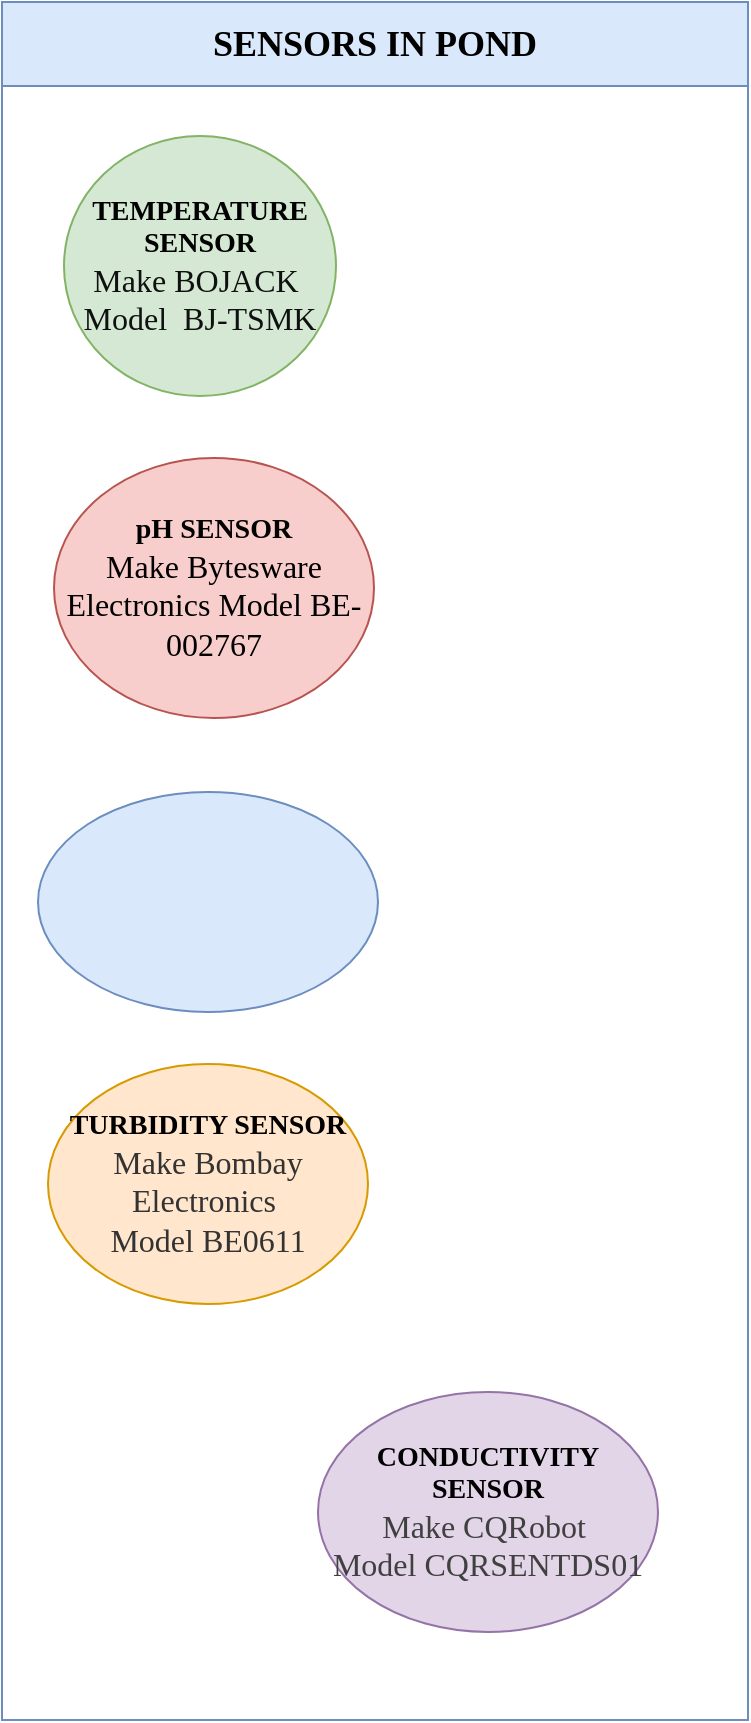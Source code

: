 <mxfile version="24.2.5" type="github">
  <diagram name="Page-1" id="qA_CTGMFHTZ-GcvoESF1">
    <mxGraphModel dx="778" dy="1487" grid="0" gridSize="10" guides="1" tooltips="1" connect="1" arrows="1" fold="1" page="1" pageScale="1" pageWidth="850" pageHeight="1100" math="0" shadow="0">
      <root>
        <mxCell id="0" />
        <mxCell id="1" parent="0" />
        <mxCell id="_zbsyM7X_HpeMC6Ni_a8-1" value="&lt;font style=&quot;font-size: 18px;&quot; face=&quot;Times New Roman&quot;&gt;SENSORS IN POND&lt;/font&gt;" style="swimlane;whiteSpace=wrap;html=1;hachureGap=4;fontFamily=Architects Daughter;fontSource=https%3A%2F%2Ffonts.googleapis.com%2Fcss%3Ffamily%3DArchitects%2BDaughter;startSize=42;fillColor=#dae8fc;strokeColor=#6c8ebf;" vertex="1" parent="1">
          <mxGeometry x="37" y="-1075" width="373" height="859" as="geometry" />
        </mxCell>
        <mxCell id="_zbsyM7X_HpeMC6Ni_a8-2" value="&lt;b&gt;&lt;font face=&quot;Times New Roman&quot; style=&quot;font-size: 14px;&quot;&gt;TEMPERATURE SENSOR&lt;/font&gt;&lt;/b&gt;&lt;div&gt;&lt;font face=&quot;yoXCy55yE_F0CgokuBOC&quot; size=&quot;3&quot; style=&quot;&quot; color=&quot;#0f1111&quot;&gt;Make BOJACK&amp;nbsp;&lt;/font&gt;&lt;/div&gt;&lt;div&gt;&lt;font face=&quot;yoXCy55yE_F0CgokuBOC&quot; size=&quot;3&quot; style=&quot;&quot; color=&quot;#0f1111&quot;&gt;Model&amp;nbsp; BJ-TSMK&lt;/font&gt;&lt;br&gt;&lt;/div&gt;" style="ellipse;whiteSpace=wrap;html=1;fillColor=#d5e8d4;strokeColor=#82b366;" vertex="1" parent="_zbsyM7X_HpeMC6Ni_a8-1">
          <mxGeometry x="31" y="67" width="136" height="130" as="geometry" />
        </mxCell>
        <mxCell id="_zbsyM7X_HpeMC6Ni_a8-3" value="&lt;b&gt;&lt;font face=&quot;Times New Roman&quot; style=&quot;font-size: 14px;&quot;&gt;pH SENSOR&lt;/font&gt;&lt;/b&gt;&lt;div&gt;&lt;span style=&quot;font-size: medium; background-color: initial;&quot;&gt;&lt;font face=&quot;xQ1v7T52P131shDl_5Uk&quot;&gt;Make Bytesware Electronics Model BE-002767&lt;/font&gt;&lt;/span&gt;&lt;/div&gt;" style="ellipse;whiteSpace=wrap;html=1;fillColor=#f8cecc;strokeColor=#b85450;" vertex="1" parent="_zbsyM7X_HpeMC6Ni_a8-1">
          <mxGeometry x="26" y="228" width="160" height="130" as="geometry" />
        </mxCell>
        <mxCell id="_zbsyM7X_HpeMC6Ni_a8-4" value="&lt;div style=&quot;line-height: 50%;&quot;&gt;&lt;p style=&quot;line-height: 50%;&quot; class=&quot;MsoNormal&quot;&gt;&lt;br&gt;&lt;/p&gt;&lt;/div&gt;" style="ellipse;whiteSpace=wrap;html=1;fillColor=#dae8fc;strokeColor=#6c8ebf;" vertex="1" parent="_zbsyM7X_HpeMC6Ni_a8-1">
          <mxGeometry x="18" y="395" width="170" height="110" as="geometry" />
        </mxCell>
        <mxCell id="_zbsyM7X_HpeMC6Ni_a8-5" value="&lt;b&gt;&lt;font face=&quot;Times New Roman&quot; style=&quot;font-size: 14px;&quot;&gt;TURBIDITY SENSOR&lt;/font&gt;&lt;/b&gt;&lt;div&gt;&lt;font face=&quot;YvmyOgYO3dONORoK35Ry&quot; size=&quot;3&quot; color=&quot;#333333&quot;&gt;Make Bombay Electronics&amp;nbsp;&lt;/font&gt;&lt;/div&gt;&lt;div&gt;&lt;font face=&quot;YvmyOgYO3dONORoK35Ry&quot; size=&quot;3&quot; color=&quot;#333333&quot;&gt;Model BE0611&lt;/font&gt;&lt;br&gt;&lt;/div&gt;" style="ellipse;whiteSpace=wrap;html=1;fillColor=#ffe6cc;strokeColor=#d79b00;" vertex="1" parent="_zbsyM7X_HpeMC6Ni_a8-1">
          <mxGeometry x="23" y="531" width="160" height="120" as="geometry" />
        </mxCell>
        <mxCell id="_zbsyM7X_HpeMC6Ni_a8-6" value="&lt;b&gt;&lt;font face=&quot;Times New Roman&quot; style=&quot;font-size: 14px;&quot;&gt;CONDUCTIVITY SENSOR&lt;/font&gt;&lt;/b&gt;&lt;div&gt;&lt;font face=&quot;Times New Roman&quot; size=&quot;3&quot; color=&quot;#404040&quot;&gt;Make CQRobot&amp;nbsp;&lt;/font&gt;&lt;/div&gt;&lt;div&gt;&lt;font face=&quot;Times New Roman&quot; size=&quot;3&quot; color=&quot;#404040&quot;&gt;Model CQRSENTDS01&lt;/font&gt;&lt;br&gt;&lt;/div&gt;" style="ellipse;whiteSpace=wrap;html=1;fillColor=#e1d5e7;strokeColor=#9673a6;" vertex="1" parent="_zbsyM7X_HpeMC6Ni_a8-1">
          <mxGeometry x="158" y="695" width="170" height="120" as="geometry" />
        </mxCell>
      </root>
    </mxGraphModel>
  </diagram>
</mxfile>
